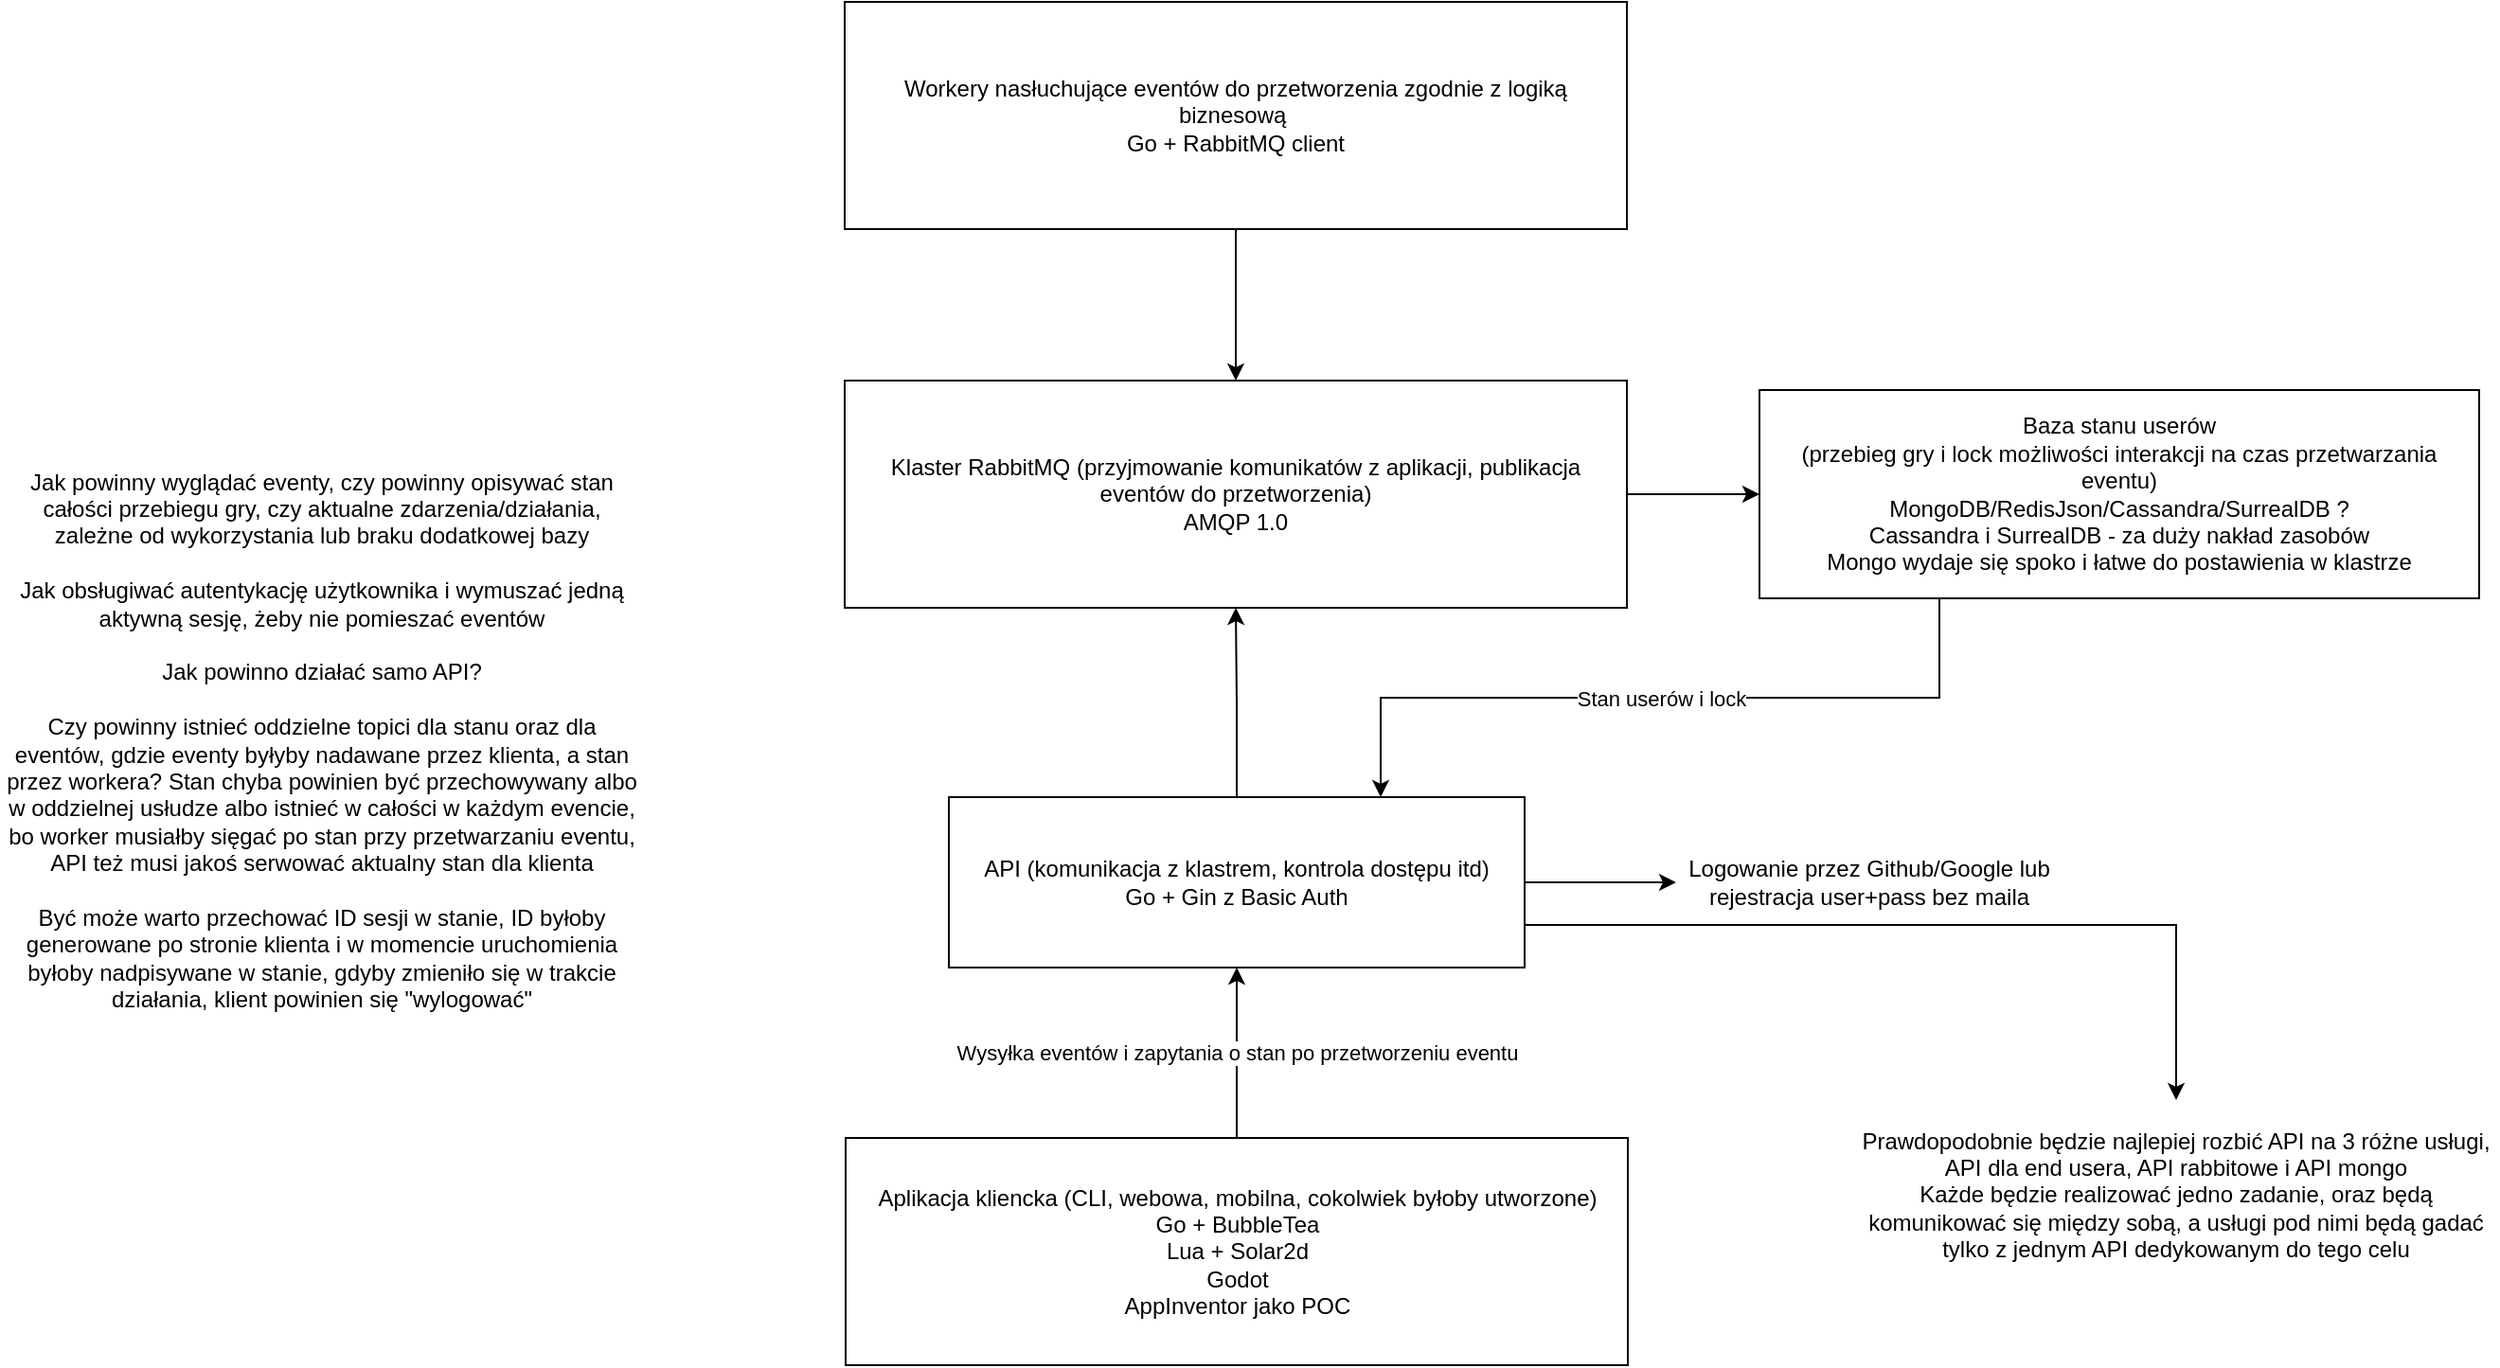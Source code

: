 <mxfile version="21.1.2" type="device">
  <diagram name="Strona-1" id="yrZLuf8AOcFEtyjqTIFw">
    <mxGraphModel dx="2261" dy="844" grid="1" gridSize="10" guides="1" tooltips="1" connect="1" arrows="1" fold="1" page="1" pageScale="1" pageWidth="827" pageHeight="1169" math="0" shadow="0">
      <root>
        <mxCell id="0" />
        <mxCell id="1" parent="0" />
        <mxCell id="H4U7r1kB5mpUNL12zokX-3" value="Wysyłka eventów i zapytania o stan po przetworzeniu eventu" style="edgeStyle=orthogonalEdgeStyle;rounded=0;orthogonalLoop=1;jettySize=auto;html=1;exitX=0.5;exitY=0;exitDx=0;exitDy=0;entryX=0.5;entryY=1;entryDx=0;entryDy=0;" parent="1" source="H4U7r1kB5mpUNL12zokX-1" target="H4U7r1kB5mpUNL12zokX-2" edge="1">
          <mxGeometry relative="1" as="geometry" />
        </mxCell>
        <mxCell id="H4U7r1kB5mpUNL12zokX-1" value="Aplikacja kliencka (CLI, webowa, mobilna, cokolwiek byłoby utworzone)&lt;br&gt;Go + BubbleTea&lt;br&gt;Lua + Solar2d&lt;br&gt;Godot&lt;br&gt;AppInventor jako POC" style="rounded=0;whiteSpace=wrap;html=1;" parent="1" vertex="1">
          <mxGeometry x="207.5" y="640" width="413" height="120" as="geometry" />
        </mxCell>
        <mxCell id="H4U7r1kB5mpUNL12zokX-5" style="edgeStyle=orthogonalEdgeStyle;rounded=0;orthogonalLoop=1;jettySize=auto;html=1;exitX=0.5;exitY=0;exitDx=0;exitDy=0;entryX=0.5;entryY=1;entryDx=0;entryDy=0;" parent="1" source="H4U7r1kB5mpUNL12zokX-2" target="H4U7r1kB5mpUNL12zokX-4" edge="1">
          <mxGeometry relative="1" as="geometry" />
        </mxCell>
        <mxCell id="SBbvX4K-WiWYtbSAGEUl-2" style="edgeStyle=orthogonalEdgeStyle;rounded=0;orthogonalLoop=1;jettySize=auto;html=1;exitX=1;exitY=0.75;exitDx=0;exitDy=0;" parent="1" source="H4U7r1kB5mpUNL12zokX-2" target="SBbvX4K-WiWYtbSAGEUl-1" edge="1">
          <mxGeometry relative="1" as="geometry" />
        </mxCell>
        <mxCell id="H4U7r1kB5mpUNL12zokX-2" value="API (komunikacja z klastrem, kontrola dostępu itd)&lt;br&gt;Go + Gin z Basic Auth" style="rounded=0;whiteSpace=wrap;html=1;" parent="1" vertex="1">
          <mxGeometry x="262" y="460" width="304" height="90" as="geometry" />
        </mxCell>
        <mxCell id="wO326ohbCHCN0d_PcyYK-1" style="edgeStyle=orthogonalEdgeStyle;rounded=0;orthogonalLoop=1;jettySize=auto;html=1;exitX=1;exitY=0.5;exitDx=0;exitDy=0;entryX=0;entryY=0.5;entryDx=0;entryDy=0;" parent="1" source="H4U7r1kB5mpUNL12zokX-4" target="H4U7r1kB5mpUNL12zokX-15" edge="1">
          <mxGeometry relative="1" as="geometry" />
        </mxCell>
        <mxCell id="H4U7r1kB5mpUNL12zokX-4" value="Klaster RabbitMQ (przyjmowanie komunikatów z aplikacji, publikacja eventów do przetworzenia)&lt;br&gt;AMQP 1.0" style="rounded=0;whiteSpace=wrap;html=1;" parent="1" vertex="1">
          <mxGeometry x="207" y="240" width="413" height="120" as="geometry" />
        </mxCell>
        <mxCell id="H4U7r1kB5mpUNL12zokX-12" style="edgeStyle=orthogonalEdgeStyle;rounded=0;orthogonalLoop=1;jettySize=auto;html=1;exitX=0.5;exitY=1;exitDx=0;exitDy=0;entryX=0.5;entryY=0;entryDx=0;entryDy=0;" parent="1" source="H4U7r1kB5mpUNL12zokX-10" target="H4U7r1kB5mpUNL12zokX-4" edge="1">
          <mxGeometry relative="1" as="geometry" />
        </mxCell>
        <mxCell id="H4U7r1kB5mpUNL12zokX-10" value="Workery nasłuchujące eventów do przetworzenia zgodnie z logiką biznesową&amp;nbsp;&lt;br&gt;Go + RabbitMQ client" style="rounded=0;whiteSpace=wrap;html=1;" parent="1" vertex="1">
          <mxGeometry x="207" y="40" width="413" height="120" as="geometry" />
        </mxCell>
        <mxCell id="wO326ohbCHCN0d_PcyYK-2" value="Stan userów i lock" style="edgeStyle=orthogonalEdgeStyle;rounded=0;orthogonalLoop=1;jettySize=auto;html=1;exitX=0.25;exitY=1;exitDx=0;exitDy=0;entryX=0.75;entryY=0;entryDx=0;entryDy=0;" parent="1" source="H4U7r1kB5mpUNL12zokX-15" target="H4U7r1kB5mpUNL12zokX-2" edge="1">
          <mxGeometry relative="1" as="geometry">
            <mxPoint x="785" y="490" as="targetPoint" />
          </mxGeometry>
        </mxCell>
        <mxCell id="H4U7r1kB5mpUNL12zokX-15" value="Baza stanu userów&lt;br&gt;(przebieg gry i lock możliwości interakcji na czas przetwarzania eventu)&lt;br&gt;MongoDB/RedisJson/Cassandra/SurrealDB ?&lt;br&gt;Cassandra i SurrealDB - za duży nakład zasobów&lt;br&gt;Mongo wydaje się spoko i łatwe do postawienia w klastrze" style="rounded=0;whiteSpace=wrap;html=1;" parent="1" vertex="1">
          <mxGeometry x="690" y="245" width="380" height="110" as="geometry" />
        </mxCell>
        <mxCell id="H4U7r1kB5mpUNL12zokX-17" value="Jak powinny wyglądać eventy, czy powinny opisywać stan całości przebiegu gry, czy aktualne zdarzenia/działania, zależne od wykorzystania lub braku dodatkowej bazy&lt;br&gt;&lt;br&gt;Jak obsługiwać autentykację użytkownika i wymuszać jedną aktywną sesję, żeby nie pomieszać eventów&lt;br&gt;&lt;br&gt;Jak powinno działać samo API?&lt;br&gt;&lt;br&gt;Czy powinny istnieć oddzielne topici dla stanu oraz dla eventów, gdzie eventy byłyby nadawane przez klienta, a stan przez workera? Stan chyba powinien być przechowywany albo w oddzielnej usłudze albo istnieć w całości w każdym evencie, bo worker musiałby sięgać po stan przy przetwarzaniu eventu, API też musi jakoś serwować aktualny stan dla klienta&lt;br&gt;&lt;br&gt;Być może warto przechować ID sesji w stanie, ID byłoby generowane po stronie klienta i w momencie uruchomienia byłoby nadpisywane w stanie, gdyby zmieniło się w trakcie działania, klient powinien się &quot;wylogować&quot;" style="text;html=1;strokeColor=none;fillColor=none;align=center;verticalAlign=middle;whiteSpace=wrap;rounded=0;" parent="1" vertex="1">
          <mxGeometry x="-239" y="240" width="340" height="380" as="geometry" />
        </mxCell>
        <mxCell id="0IZV2Vwwee96oWNyhbf--1" value="Logowanie przez Github/Google lub rejestracja user+pass bez maila" style="text;html=1;strokeColor=none;fillColor=none;align=center;verticalAlign=middle;whiteSpace=wrap;rounded=0;" parent="1" vertex="1">
          <mxGeometry x="646" y="490" width="204" height="30" as="geometry" />
        </mxCell>
        <mxCell id="0IZV2Vwwee96oWNyhbf--2" value="" style="edgeStyle=orthogonalEdgeStyle;rounded=0;orthogonalLoop=1;jettySize=auto;html=1;" parent="1" source="H4U7r1kB5mpUNL12zokX-2" target="0IZV2Vwwee96oWNyhbf--1" edge="1">
          <mxGeometry relative="1" as="geometry" />
        </mxCell>
        <mxCell id="SBbvX4K-WiWYtbSAGEUl-1" value="Prawdopodobnie będzie najlepiej rozbić API na 3 różne usługi,&lt;br&gt;API dla end usera, API rabbitowe i API mongo&lt;br&gt;Każde będzie realizować jedno zadanie, oraz będą komunikować się między sobą, a usługi pod nimi będą gadać tylko z jednym API dedykowanym do tego celu" style="text;html=1;strokeColor=none;fillColor=none;align=center;verticalAlign=middle;whiteSpace=wrap;rounded=0;" parent="1" vertex="1">
          <mxGeometry x="740" y="620" width="340" height="100" as="geometry" />
        </mxCell>
      </root>
    </mxGraphModel>
  </diagram>
</mxfile>
